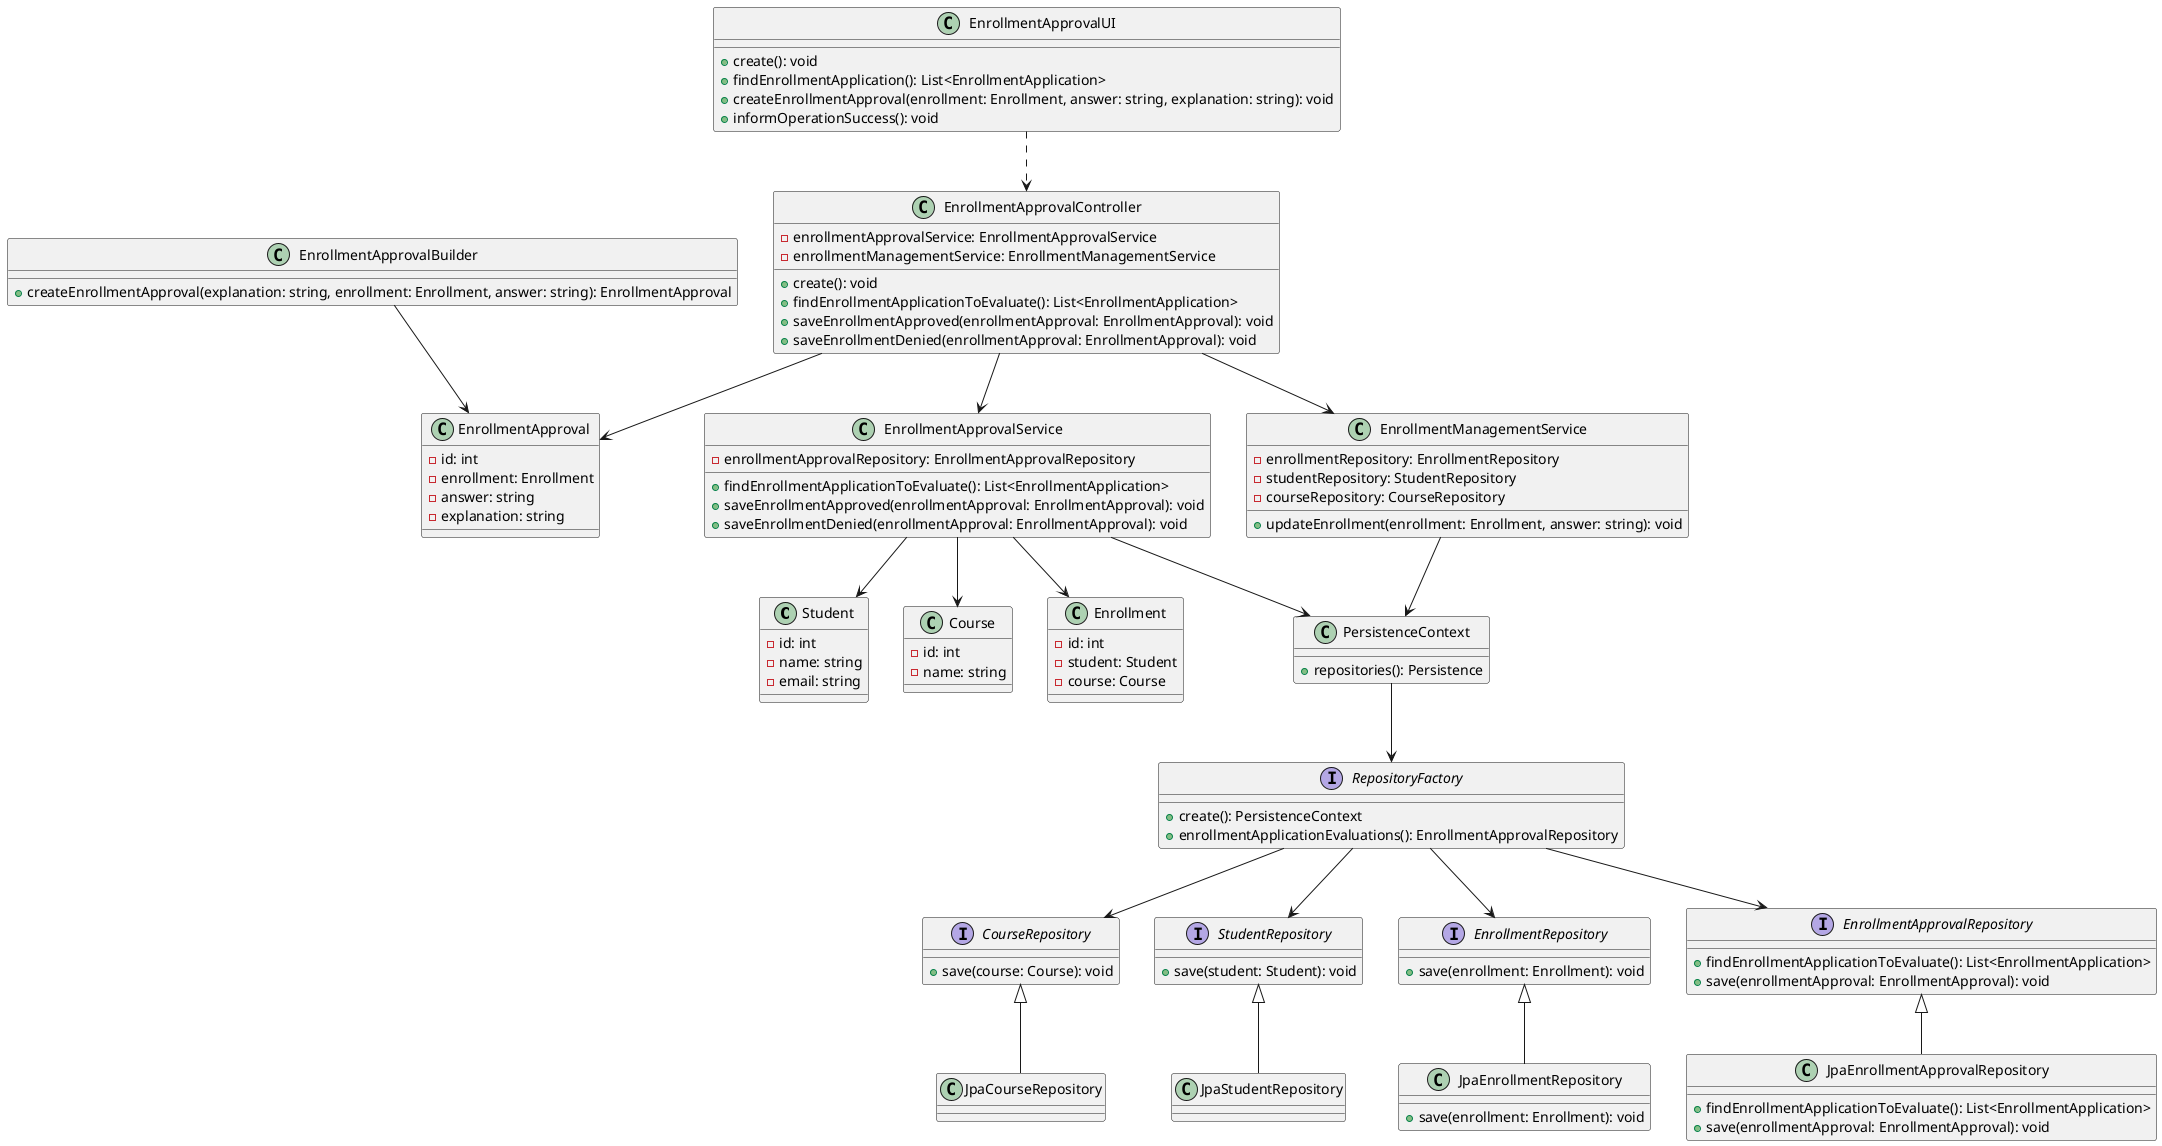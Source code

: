 @startuml


skinparam defaultFontName FG Virgil

class Student {
    -id: int
    -name: string
    -email: string
}

class EnrollmentApprovalUI {
    +create(): void
    +findEnrollmentApplication(): List<EnrollmentApplication>
    +createEnrollmentApproval(enrollment: Enrollment, answer: string, explanation: string): void
    +informOperationSuccess(): void
}

class EnrollmentApprovalController {
    -enrollmentApprovalService: EnrollmentApprovalService
    -enrollmentManagementService: EnrollmentManagementService
    +create(): void
    +findEnrollmentApplicationToEvaluate(): List<EnrollmentApplication>
    +saveEnrollmentApproved(enrollmentApproval: EnrollmentApproval): void
    +saveEnrollmentDenied(enrollmentApproval: EnrollmentApproval): void
}

class EnrollmentApprovalService {
    -enrollmentApprovalRepository: EnrollmentApprovalRepository
    +findEnrollmentApplicationToEvaluate(): List<EnrollmentApplication>
    +saveEnrollmentApproved(enrollmentApproval: EnrollmentApproval): void
    +saveEnrollmentDenied(enrollmentApproval: EnrollmentApproval): void
}

class EnrollmentManagementService {
    -enrollmentRepository: EnrollmentRepository
    -studentRepository: StudentRepository
    -courseRepository: CourseRepository
    +updateEnrollment(enrollment: Enrollment, answer: string): void
}

Interface EnrollmentApprovalRepository {
    +findEnrollmentApplicationToEvaluate(): List<EnrollmentApplication>
    +save(enrollmentApproval: EnrollmentApproval): void
}
class JpaEnrollmentApprovalRepository {
    +findEnrollmentApplicationToEvaluate(): List<EnrollmentApplication>
    +save(enrollmentApproval: EnrollmentApproval): void
}
   JpaEnrollmentApprovalRepository -up-|> EnrollmentApprovalRepository


Interface EnrollmentRepository {
    +save(enrollment: Enrollment): void
}
class JpaEnrollmentRepository {
    +save(enrollment: Enrollment): void
}

JpaEnrollmentRepository -up-|> EnrollmentRepository

Interface StudentRepository {
    +save(student: Student): void
}
JpaStudentRepository -up-|> StudentRepository

Interface CourseRepository {
    +save(course: Course): void
}
JpaCourseRepository -up-|> CourseRepository

class EnrollmentApprovalBuilder {
    +createEnrollmentApproval(explanation: string, enrollment: Enrollment, answer: string): EnrollmentApproval
}

class Course {
    -id: int
    -name: string
}

class Enrollment {
    -id: int
    -student: Student
    -course: Course
}

class EnrollmentApproval {
    -id: int
    -enrollment: Enrollment
    -answer: string
    -explanation: string
}

class PersistenceContext {
    +repositories(): Persistence
}

Interface RepositoryFactory {
    +create(): PersistenceContext
    +enrollmentApplicationEvaluations(): EnrollmentApprovalRepository
}

EnrollmentApprovalUI ..> EnrollmentApprovalController
EnrollmentApprovalController --> EnrollmentApprovalService
EnrollmentApprovalController --> EnrollmentManagementService
EnrollmentApprovalService --> PersistenceContext
EnrollmentManagementService --> PersistenceContext
PersistenceContext --> RepositoryFactory

RepositoryFactory --> StudentRepository
RepositoryFactory --> CourseRepository
RepositoryFactory --> EnrollmentApprovalRepository
RepositoryFactory --> EnrollmentRepository

EnrollmentApprovalController --> EnrollmentApproval
EnrollmentApprovalBuilder --> EnrollmentApproval

EnrollmentApprovalService --> Student
EnrollmentApprovalService --> Course
EnrollmentApprovalService --> Enrollment




@enduml
